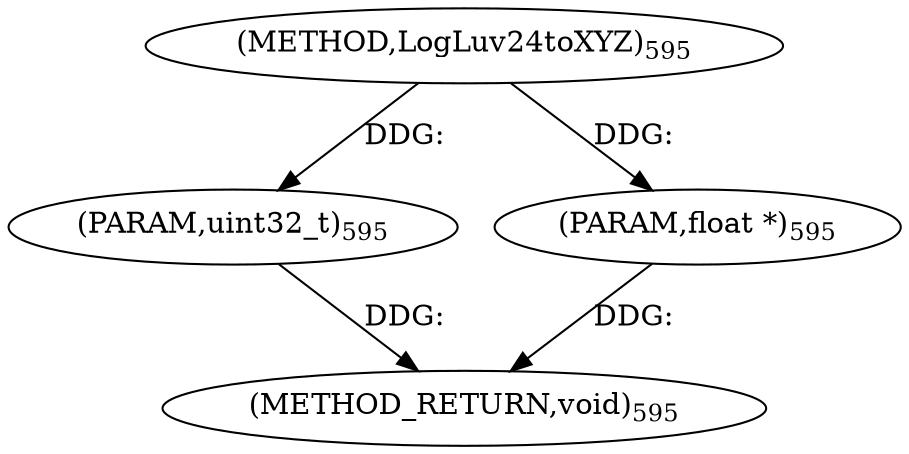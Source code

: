 digraph "LogLuv24toXYZ" {  
"9305" [label = <(METHOD,LogLuv24toXYZ)<SUB>595</SUB>> ]
"9308" [label = <(METHOD_RETURN,void)<SUB>595</SUB>> ]
"9306" [label = <(PARAM,uint32_t)<SUB>595</SUB>> ]
"9307" [label = <(PARAM,float *)<SUB>595</SUB>> ]
  "9306" -> "9308"  [ label = "DDG: "] 
  "9307" -> "9308"  [ label = "DDG: "] 
  "9305" -> "9306"  [ label = "DDG: "] 
  "9305" -> "9307"  [ label = "DDG: "] 
}
